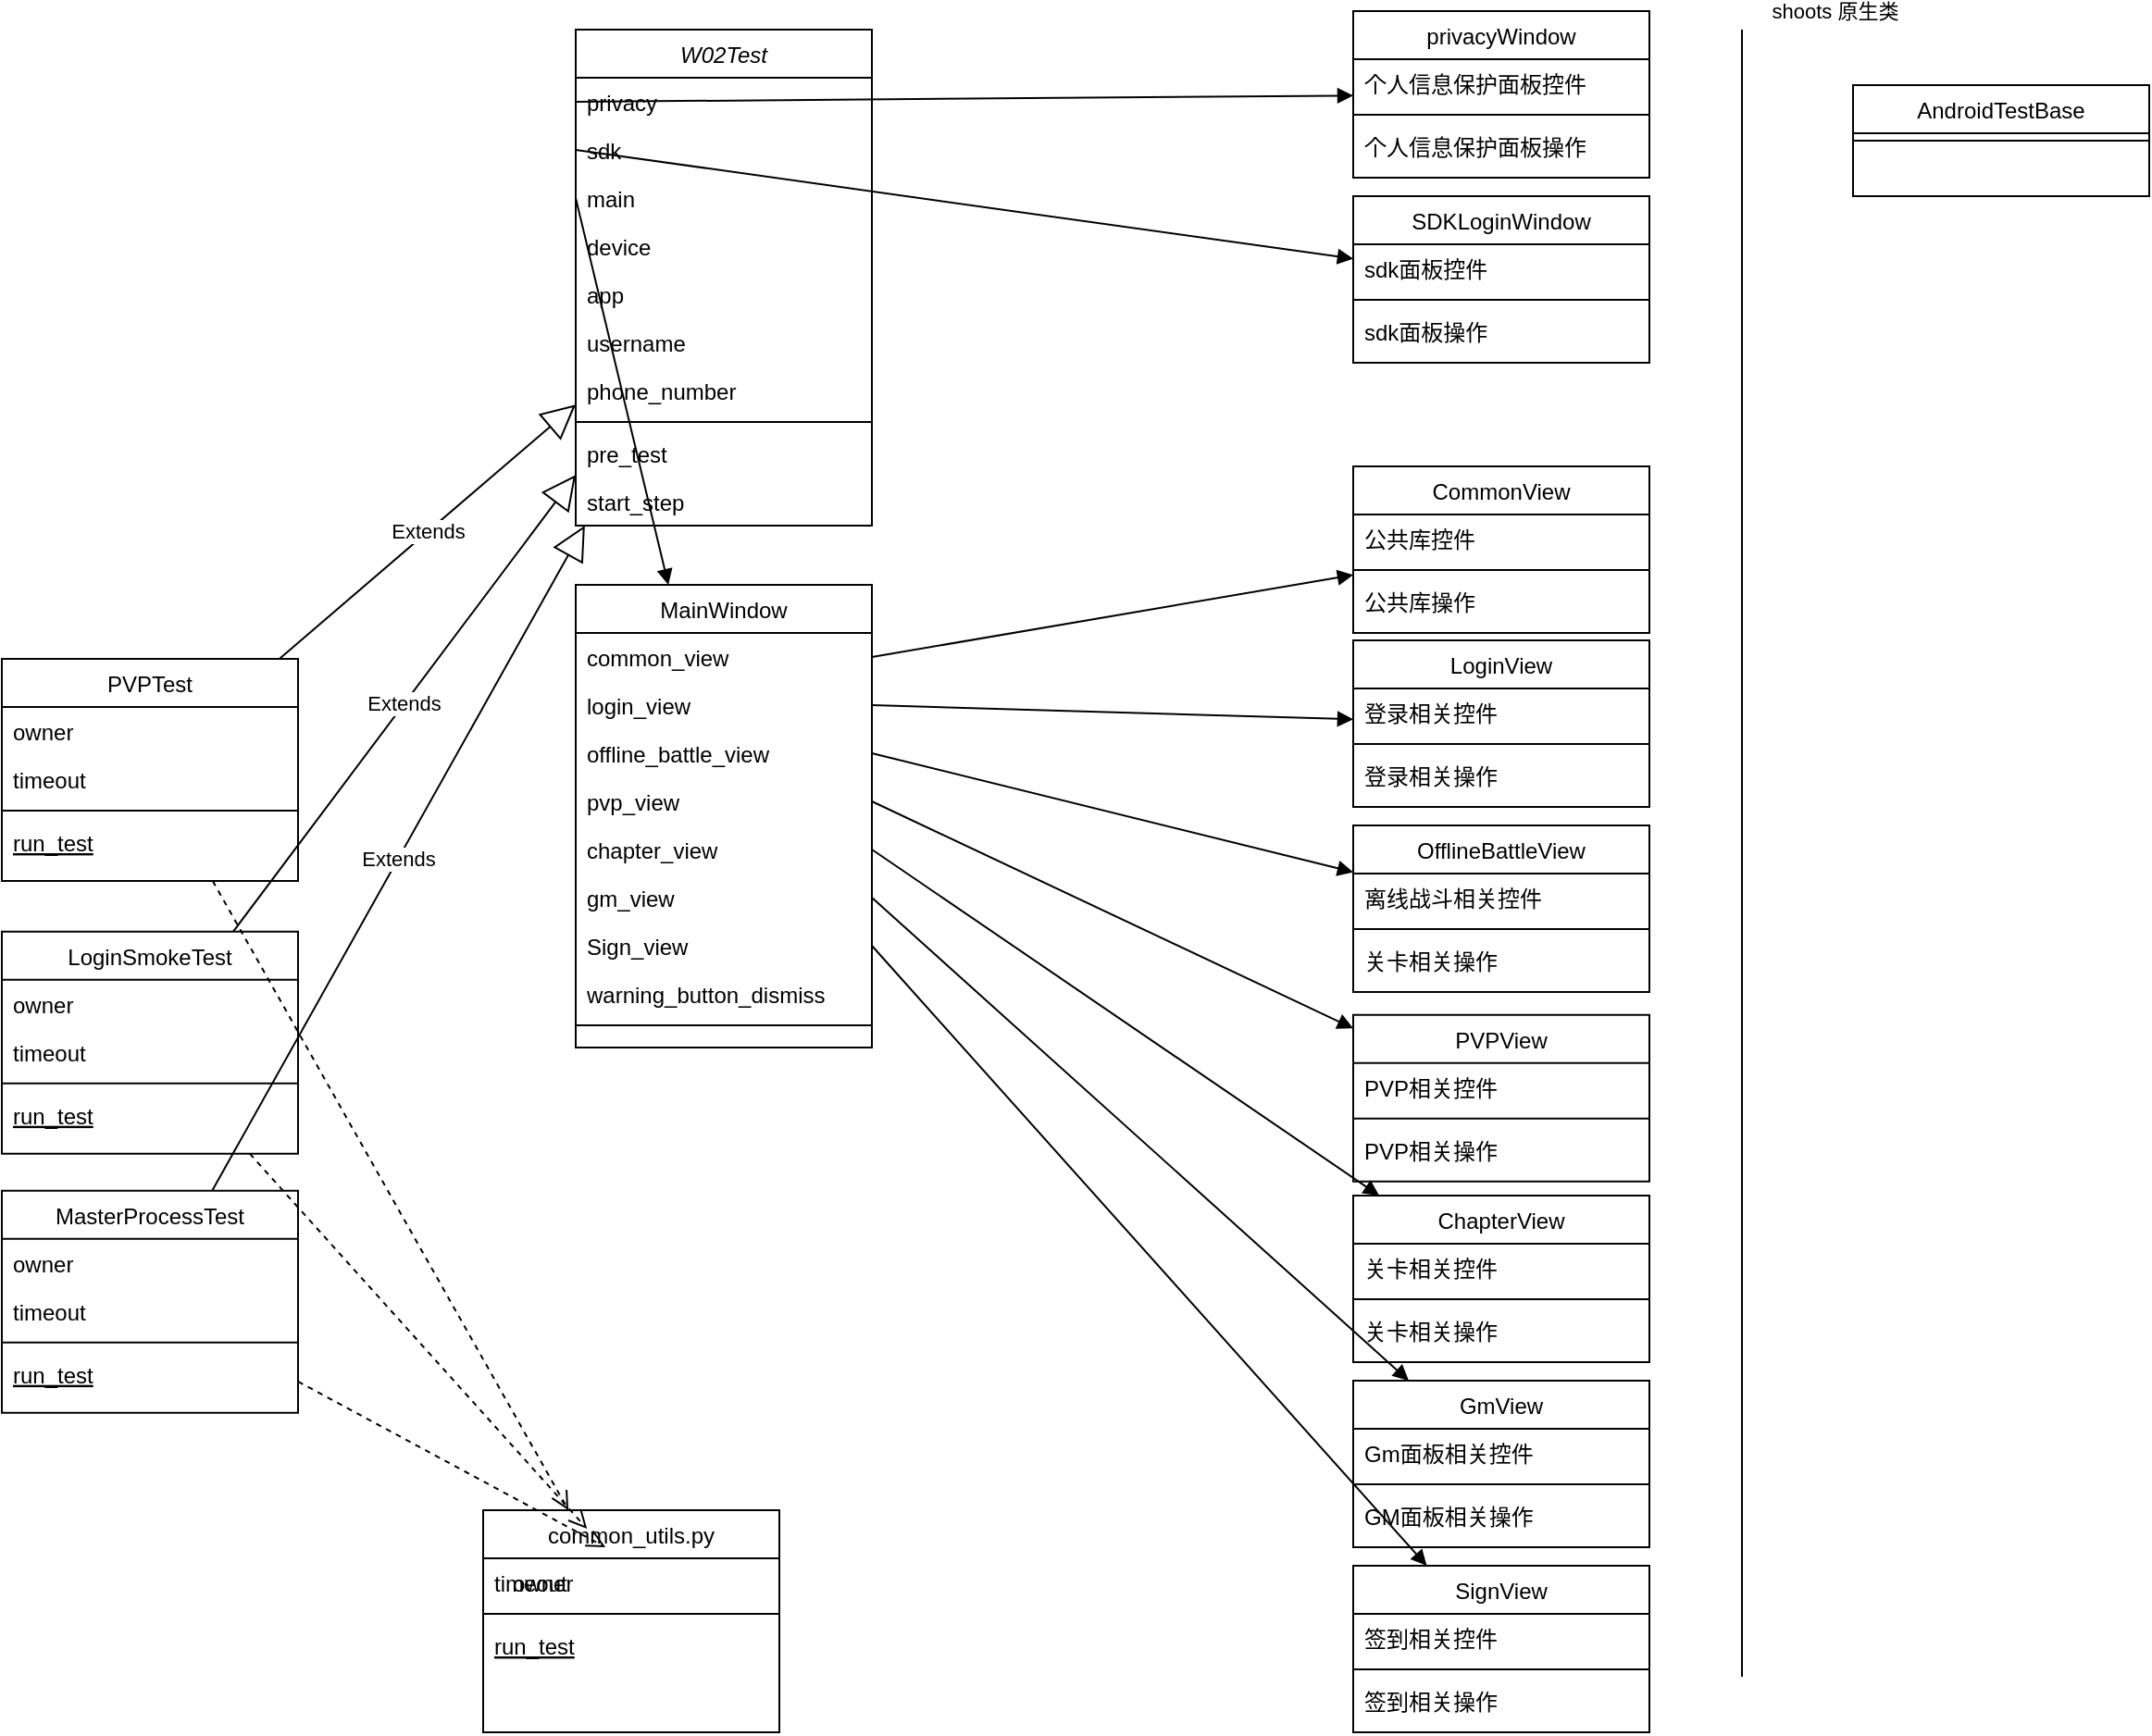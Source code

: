 <mxfile version="15.7.2" type="github">
  <diagram id="C5RBs43oDa-KdzZeNtuy" name="Page-1">
    <mxGraphModel dx="2889" dy="1154" grid="1" gridSize="10" guides="1" tooltips="1" connect="1" arrows="1" fold="1" page="1" pageScale="1" pageWidth="827" pageHeight="1169" math="0" shadow="0">
      <root>
        <mxCell id="WIyWlLk6GJQsqaUBKTNV-0" />
        <mxCell id="WIyWlLk6GJQsqaUBKTNV-1" parent="WIyWlLk6GJQsqaUBKTNV-0" />
        <mxCell id="zkfFHV4jXpPFQw0GAbJ--0" value="W02Test" style="swimlane;fontStyle=2;align=center;verticalAlign=top;childLayout=stackLayout;horizontal=1;startSize=26;horizontalStack=0;resizeParent=1;resizeLast=0;collapsible=1;marginBottom=0;rounded=0;shadow=0;strokeWidth=1;" parent="WIyWlLk6GJQsqaUBKTNV-1" vertex="1">
          <mxGeometry x="220" y="120" width="160" height="268" as="geometry">
            <mxRectangle x="230" y="140" width="160" height="26" as="alternateBounds" />
          </mxGeometry>
        </mxCell>
        <mxCell id="zkfFHV4jXpPFQw0GAbJ--1" value="privacy" style="text;align=left;verticalAlign=top;spacingLeft=4;spacingRight=4;overflow=hidden;rotatable=0;points=[[0,0.5],[1,0.5]];portConstraint=eastwest;" parent="zkfFHV4jXpPFQw0GAbJ--0" vertex="1">
          <mxGeometry y="26" width="160" height="26" as="geometry" />
        </mxCell>
        <mxCell id="zkfFHV4jXpPFQw0GAbJ--2" value="sdk" style="text;align=left;verticalAlign=top;spacingLeft=4;spacingRight=4;overflow=hidden;rotatable=0;points=[[0,0.5],[1,0.5]];portConstraint=eastwest;rounded=0;shadow=0;html=0;" parent="zkfFHV4jXpPFQw0GAbJ--0" vertex="1">
          <mxGeometry y="52" width="160" height="26" as="geometry" />
        </mxCell>
        <mxCell id="zkfFHV4jXpPFQw0GAbJ--3" value="main" style="text;align=left;verticalAlign=top;spacingLeft=4;spacingRight=4;overflow=hidden;rotatable=0;points=[[0,0.5],[1,0.5]];portConstraint=eastwest;rounded=0;shadow=0;html=0;" parent="zkfFHV4jXpPFQw0GAbJ--0" vertex="1">
          <mxGeometry y="78" width="160" height="26" as="geometry" />
        </mxCell>
        <mxCell id="FP9wu0z_1PRYk9KPwg8O-0" value="device" style="text;align=left;verticalAlign=top;spacingLeft=4;spacingRight=4;overflow=hidden;rotatable=0;points=[[0,0.5],[1,0.5]];portConstraint=eastwest;rounded=0;shadow=0;html=0;" vertex="1" parent="zkfFHV4jXpPFQw0GAbJ--0">
          <mxGeometry y="104" width="160" height="26" as="geometry" />
        </mxCell>
        <mxCell id="FP9wu0z_1PRYk9KPwg8O-1" value="app" style="text;align=left;verticalAlign=top;spacingLeft=4;spacingRight=4;overflow=hidden;rotatable=0;points=[[0,0.5],[1,0.5]];portConstraint=eastwest;rounded=0;shadow=0;html=0;" vertex="1" parent="zkfFHV4jXpPFQw0GAbJ--0">
          <mxGeometry y="130" width="160" height="26" as="geometry" />
        </mxCell>
        <mxCell id="FP9wu0z_1PRYk9KPwg8O-2" value="username" style="text;align=left;verticalAlign=top;spacingLeft=4;spacingRight=4;overflow=hidden;rotatable=0;points=[[0,0.5],[1,0.5]];portConstraint=eastwest;rounded=0;shadow=0;html=0;" vertex="1" parent="zkfFHV4jXpPFQw0GAbJ--0">
          <mxGeometry y="156" width="160" height="26" as="geometry" />
        </mxCell>
        <mxCell id="FP9wu0z_1PRYk9KPwg8O-3" value="phone_number" style="text;align=left;verticalAlign=top;spacingLeft=4;spacingRight=4;overflow=hidden;rotatable=0;points=[[0,0.5],[1,0.5]];portConstraint=eastwest;rounded=0;shadow=0;html=0;" vertex="1" parent="zkfFHV4jXpPFQw0GAbJ--0">
          <mxGeometry y="182" width="160" height="26" as="geometry" />
        </mxCell>
        <mxCell id="zkfFHV4jXpPFQw0GAbJ--4" value="" style="line;html=1;strokeWidth=1;align=left;verticalAlign=middle;spacingTop=-1;spacingLeft=3;spacingRight=3;rotatable=0;labelPosition=right;points=[];portConstraint=eastwest;" parent="zkfFHV4jXpPFQw0GAbJ--0" vertex="1">
          <mxGeometry y="208" width="160" height="8" as="geometry" />
        </mxCell>
        <mxCell id="zkfFHV4jXpPFQw0GAbJ--5" value="pre_test" style="text;align=left;verticalAlign=top;spacingLeft=4;spacingRight=4;overflow=hidden;rotatable=0;points=[[0,0.5],[1,0.5]];portConstraint=eastwest;" parent="zkfFHV4jXpPFQw0GAbJ--0" vertex="1">
          <mxGeometry y="216" width="160" height="26" as="geometry" />
        </mxCell>
        <mxCell id="FP9wu0z_1PRYk9KPwg8O-4" value="start_step" style="text;align=left;verticalAlign=top;spacingLeft=4;spacingRight=4;overflow=hidden;rotatable=0;points=[[0,0.5],[1,0.5]];portConstraint=eastwest;" vertex="1" parent="zkfFHV4jXpPFQw0GAbJ--0">
          <mxGeometry y="242" width="160" height="26" as="geometry" />
        </mxCell>
        <mxCell id="zkfFHV4jXpPFQw0GAbJ--6" value="PVPTest" style="swimlane;fontStyle=0;align=center;verticalAlign=top;childLayout=stackLayout;horizontal=1;startSize=26;horizontalStack=0;resizeParent=1;resizeLast=0;collapsible=1;marginBottom=0;rounded=0;shadow=0;strokeWidth=1;" parent="WIyWlLk6GJQsqaUBKTNV-1" vertex="1">
          <mxGeometry x="-90" y="460" width="160" height="120" as="geometry">
            <mxRectangle x="130" y="380" width="160" height="26" as="alternateBounds" />
          </mxGeometry>
        </mxCell>
        <mxCell id="zkfFHV4jXpPFQw0GAbJ--7" value="owner" style="text;align=left;verticalAlign=top;spacingLeft=4;spacingRight=4;overflow=hidden;rotatable=0;points=[[0,0.5],[1,0.5]];portConstraint=eastwest;" parent="zkfFHV4jXpPFQw0GAbJ--6" vertex="1">
          <mxGeometry y="26" width="160" height="26" as="geometry" />
        </mxCell>
        <mxCell id="zkfFHV4jXpPFQw0GAbJ--8" value="timeout" style="text;align=left;verticalAlign=top;spacingLeft=4;spacingRight=4;overflow=hidden;rotatable=0;points=[[0,0.5],[1,0.5]];portConstraint=eastwest;rounded=0;shadow=0;html=0;" parent="zkfFHV4jXpPFQw0GAbJ--6" vertex="1">
          <mxGeometry y="52" width="160" height="26" as="geometry" />
        </mxCell>
        <mxCell id="zkfFHV4jXpPFQw0GAbJ--9" value="" style="line;html=1;strokeWidth=1;align=left;verticalAlign=middle;spacingTop=-1;spacingLeft=3;spacingRight=3;rotatable=0;labelPosition=right;points=[];portConstraint=eastwest;" parent="zkfFHV4jXpPFQw0GAbJ--6" vertex="1">
          <mxGeometry y="78" width="160" height="8" as="geometry" />
        </mxCell>
        <mxCell id="zkfFHV4jXpPFQw0GAbJ--10" value="run_test" style="text;align=left;verticalAlign=top;spacingLeft=4;spacingRight=4;overflow=hidden;rotatable=0;points=[[0,0.5],[1,0.5]];portConstraint=eastwest;fontStyle=4" parent="zkfFHV4jXpPFQw0GAbJ--6" vertex="1">
          <mxGeometry y="86" width="160" height="26" as="geometry" />
        </mxCell>
        <mxCell id="zkfFHV4jXpPFQw0GAbJ--17" value="MainWindow" style="swimlane;fontStyle=0;align=center;verticalAlign=top;childLayout=stackLayout;horizontal=1;startSize=26;horizontalStack=0;resizeParent=1;resizeLast=0;collapsible=1;marginBottom=0;rounded=0;shadow=0;strokeWidth=1;" parent="WIyWlLk6GJQsqaUBKTNV-1" vertex="1">
          <mxGeometry x="220" y="420" width="160" height="250" as="geometry">
            <mxRectangle x="550" y="140" width="160" height="26" as="alternateBounds" />
          </mxGeometry>
        </mxCell>
        <mxCell id="zkfFHV4jXpPFQw0GAbJ--18" value="common_view" style="text;align=left;verticalAlign=top;spacingLeft=4;spacingRight=4;overflow=hidden;rotatable=0;points=[[0,0.5],[1,0.5]];portConstraint=eastwest;" parent="zkfFHV4jXpPFQw0GAbJ--17" vertex="1">
          <mxGeometry y="26" width="160" height="26" as="geometry" />
        </mxCell>
        <mxCell id="zkfFHV4jXpPFQw0GAbJ--19" value="login_view" style="text;align=left;verticalAlign=top;spacingLeft=4;spacingRight=4;overflow=hidden;rotatable=0;points=[[0,0.5],[1,0.5]];portConstraint=eastwest;rounded=0;shadow=0;html=0;" parent="zkfFHV4jXpPFQw0GAbJ--17" vertex="1">
          <mxGeometry y="52" width="160" height="26" as="geometry" />
        </mxCell>
        <mxCell id="zkfFHV4jXpPFQw0GAbJ--20" value="offline_battle_view" style="text;align=left;verticalAlign=top;spacingLeft=4;spacingRight=4;overflow=hidden;rotatable=0;points=[[0,0.5],[1,0.5]];portConstraint=eastwest;rounded=0;shadow=0;html=0;" parent="zkfFHV4jXpPFQw0GAbJ--17" vertex="1">
          <mxGeometry y="78" width="160" height="26" as="geometry" />
        </mxCell>
        <mxCell id="zkfFHV4jXpPFQw0GAbJ--21" value="pvp_view" style="text;align=left;verticalAlign=top;spacingLeft=4;spacingRight=4;overflow=hidden;rotatable=0;points=[[0,0.5],[1,0.5]];portConstraint=eastwest;rounded=0;shadow=0;html=0;" parent="zkfFHV4jXpPFQw0GAbJ--17" vertex="1">
          <mxGeometry y="104" width="160" height="26" as="geometry" />
        </mxCell>
        <mxCell id="zkfFHV4jXpPFQw0GAbJ--22" value="chapter_view" style="text;align=left;verticalAlign=top;spacingLeft=4;spacingRight=4;overflow=hidden;rotatable=0;points=[[0,0.5],[1,0.5]];portConstraint=eastwest;rounded=0;shadow=0;html=0;" parent="zkfFHV4jXpPFQw0GAbJ--17" vertex="1">
          <mxGeometry y="130" width="160" height="26" as="geometry" />
        </mxCell>
        <mxCell id="FP9wu0z_1PRYk9KPwg8O-25" value="gm_view" style="text;align=left;verticalAlign=top;spacingLeft=4;spacingRight=4;overflow=hidden;rotatable=0;points=[[0,0.5],[1,0.5]];portConstraint=eastwest;rounded=0;shadow=0;html=0;" vertex="1" parent="zkfFHV4jXpPFQw0GAbJ--17">
          <mxGeometry y="156" width="160" height="26" as="geometry" />
        </mxCell>
        <mxCell id="FP9wu0z_1PRYk9KPwg8O-26" value="Sign_view" style="text;align=left;verticalAlign=top;spacingLeft=4;spacingRight=4;overflow=hidden;rotatable=0;points=[[0,0.5],[1,0.5]];portConstraint=eastwest;rounded=0;shadow=0;html=0;" vertex="1" parent="zkfFHV4jXpPFQw0GAbJ--17">
          <mxGeometry y="182" width="160" height="26" as="geometry" />
        </mxCell>
        <mxCell id="FP9wu0z_1PRYk9KPwg8O-27" value="warning_button_dismiss" style="text;align=left;verticalAlign=top;spacingLeft=4;spacingRight=4;overflow=hidden;rotatable=0;points=[[0,0.5],[1,0.5]];portConstraint=eastwest;rounded=0;shadow=0;html=0;" vertex="1" parent="zkfFHV4jXpPFQw0GAbJ--17">
          <mxGeometry y="208" width="160" height="26" as="geometry" />
        </mxCell>
        <mxCell id="zkfFHV4jXpPFQw0GAbJ--23" value="" style="line;html=1;strokeWidth=1;align=left;verticalAlign=middle;spacingTop=-1;spacingLeft=3;spacingRight=3;rotatable=0;labelPosition=right;points=[];portConstraint=eastwest;" parent="zkfFHV4jXpPFQw0GAbJ--17" vertex="1">
          <mxGeometry y="234" width="160" height="8" as="geometry" />
        </mxCell>
        <mxCell id="FP9wu0z_1PRYk9KPwg8O-5" value="Extends" style="endArrow=block;endSize=16;endFill=0;html=1;rounded=0;" edge="1" parent="WIyWlLk6GJQsqaUBKTNV-1" source="zkfFHV4jXpPFQw0GAbJ--6" target="zkfFHV4jXpPFQw0GAbJ--0">
          <mxGeometry width="160" relative="1" as="geometry">
            <mxPoint x="330" y="530" as="sourcePoint" />
            <mxPoint x="490" y="530" as="targetPoint" />
          </mxGeometry>
        </mxCell>
        <mxCell id="FP9wu0z_1PRYk9KPwg8O-7" value="LoginSmokeTest" style="swimlane;fontStyle=0;align=center;verticalAlign=top;childLayout=stackLayout;horizontal=1;startSize=26;horizontalStack=0;resizeParent=1;resizeLast=0;collapsible=1;marginBottom=0;rounded=0;shadow=0;strokeWidth=1;" vertex="1" parent="WIyWlLk6GJQsqaUBKTNV-1">
          <mxGeometry x="-90" y="607.35" width="160" height="120" as="geometry">
            <mxRectangle x="130" y="380" width="160" height="26" as="alternateBounds" />
          </mxGeometry>
        </mxCell>
        <mxCell id="FP9wu0z_1PRYk9KPwg8O-8" value="owner" style="text;align=left;verticalAlign=top;spacingLeft=4;spacingRight=4;overflow=hidden;rotatable=0;points=[[0,0.5],[1,0.5]];portConstraint=eastwest;" vertex="1" parent="FP9wu0z_1PRYk9KPwg8O-7">
          <mxGeometry y="26" width="160" height="26" as="geometry" />
        </mxCell>
        <mxCell id="FP9wu0z_1PRYk9KPwg8O-9" value="timeout" style="text;align=left;verticalAlign=top;spacingLeft=4;spacingRight=4;overflow=hidden;rotatable=0;points=[[0,0.5],[1,0.5]];portConstraint=eastwest;rounded=0;shadow=0;html=0;" vertex="1" parent="FP9wu0z_1PRYk9KPwg8O-7">
          <mxGeometry y="52" width="160" height="26" as="geometry" />
        </mxCell>
        <mxCell id="FP9wu0z_1PRYk9KPwg8O-10" value="" style="line;html=1;strokeWidth=1;align=left;verticalAlign=middle;spacingTop=-1;spacingLeft=3;spacingRight=3;rotatable=0;labelPosition=right;points=[];portConstraint=eastwest;" vertex="1" parent="FP9wu0z_1PRYk9KPwg8O-7">
          <mxGeometry y="78" width="160" height="8" as="geometry" />
        </mxCell>
        <mxCell id="FP9wu0z_1PRYk9KPwg8O-11" value="run_test" style="text;align=left;verticalAlign=top;spacingLeft=4;spacingRight=4;overflow=hidden;rotatable=0;points=[[0,0.5],[1,0.5]];portConstraint=eastwest;fontStyle=4" vertex="1" parent="FP9wu0z_1PRYk9KPwg8O-7">
          <mxGeometry y="86" width="160" height="26" as="geometry" />
        </mxCell>
        <mxCell id="FP9wu0z_1PRYk9KPwg8O-12" value="Extends" style="endArrow=block;endSize=16;endFill=0;html=1;rounded=0;" edge="1" parent="WIyWlLk6GJQsqaUBKTNV-1" source="FP9wu0z_1PRYk9KPwg8O-7" target="zkfFHV4jXpPFQw0GAbJ--0">
          <mxGeometry width="160" relative="1" as="geometry">
            <mxPoint x="330" y="677.35" as="sourcePoint" />
            <mxPoint x="220" y="469.995" as="targetPoint" />
          </mxGeometry>
        </mxCell>
        <mxCell id="FP9wu0z_1PRYk9KPwg8O-13" value="MasterProcessTest" style="swimlane;fontStyle=0;align=center;verticalAlign=top;childLayout=stackLayout;horizontal=1;startSize=26;horizontalStack=0;resizeParent=1;resizeLast=0;collapsible=1;marginBottom=0;rounded=0;shadow=0;strokeWidth=1;" vertex="1" parent="WIyWlLk6GJQsqaUBKTNV-1">
          <mxGeometry x="-90" y="747.35" width="160" height="120" as="geometry">
            <mxRectangle x="130" y="380" width="160" height="26" as="alternateBounds" />
          </mxGeometry>
        </mxCell>
        <mxCell id="FP9wu0z_1PRYk9KPwg8O-14" value="owner" style="text;align=left;verticalAlign=top;spacingLeft=4;spacingRight=4;overflow=hidden;rotatable=0;points=[[0,0.5],[1,0.5]];portConstraint=eastwest;" vertex="1" parent="FP9wu0z_1PRYk9KPwg8O-13">
          <mxGeometry y="26" width="160" height="26" as="geometry" />
        </mxCell>
        <mxCell id="FP9wu0z_1PRYk9KPwg8O-15" value="timeout" style="text;align=left;verticalAlign=top;spacingLeft=4;spacingRight=4;overflow=hidden;rotatable=0;points=[[0,0.5],[1,0.5]];portConstraint=eastwest;rounded=0;shadow=0;html=0;" vertex="1" parent="FP9wu0z_1PRYk9KPwg8O-13">
          <mxGeometry y="52" width="160" height="26" as="geometry" />
        </mxCell>
        <mxCell id="FP9wu0z_1PRYk9KPwg8O-16" value="" style="line;html=1;strokeWidth=1;align=left;verticalAlign=middle;spacingTop=-1;spacingLeft=3;spacingRight=3;rotatable=0;labelPosition=right;points=[];portConstraint=eastwest;" vertex="1" parent="FP9wu0z_1PRYk9KPwg8O-13">
          <mxGeometry y="78" width="160" height="8" as="geometry" />
        </mxCell>
        <mxCell id="FP9wu0z_1PRYk9KPwg8O-17" value="run_test" style="text;align=left;verticalAlign=top;spacingLeft=4;spacingRight=4;overflow=hidden;rotatable=0;points=[[0,0.5],[1,0.5]];portConstraint=eastwest;fontStyle=4" vertex="1" parent="FP9wu0z_1PRYk9KPwg8O-13">
          <mxGeometry y="86" width="160" height="26" as="geometry" />
        </mxCell>
        <mxCell id="FP9wu0z_1PRYk9KPwg8O-18" value="Extends" style="endArrow=block;endSize=16;endFill=0;html=1;rounded=0;" edge="1" parent="WIyWlLk6GJQsqaUBKTNV-1" source="FP9wu0z_1PRYk9KPwg8O-13" target="zkfFHV4jXpPFQw0GAbJ--0">
          <mxGeometry width="160" relative="1" as="geometry">
            <mxPoint x="330" y="817.35" as="sourcePoint" />
            <mxPoint x="220" y="609.995" as="targetPoint" />
          </mxGeometry>
        </mxCell>
        <mxCell id="FP9wu0z_1PRYk9KPwg8O-19" value="common_utils.py" style="swimlane;fontStyle=0;align=center;verticalAlign=top;childLayout=stackLayout;horizontal=1;startSize=26;horizontalStack=0;resizeParent=1;resizeLast=0;collapsible=1;marginBottom=0;rounded=0;shadow=0;strokeWidth=1;" vertex="1" parent="WIyWlLk6GJQsqaUBKTNV-1">
          <mxGeometry x="170" y="920" width="160" height="120" as="geometry">
            <mxRectangle x="130" y="380" width="160" height="26" as="alternateBounds" />
          </mxGeometry>
        </mxCell>
        <mxCell id="FP9wu0z_1PRYk9KPwg8O-21" value="timeout" style="text;align=left;verticalAlign=top;spacingLeft=4;spacingRight=4;overflow=hidden;rotatable=0;points=[[0,0.5],[1,0.5]];portConstraint=eastwest;rounded=0;shadow=0;html=0;" vertex="1" parent="FP9wu0z_1PRYk9KPwg8O-19">
          <mxGeometry y="26" width="160" height="26" as="geometry" />
        </mxCell>
        <mxCell id="FP9wu0z_1PRYk9KPwg8O-22" value="" style="line;html=1;strokeWidth=1;align=left;verticalAlign=middle;spacingTop=-1;spacingLeft=3;spacingRight=3;rotatable=0;labelPosition=right;points=[];portConstraint=eastwest;" vertex="1" parent="FP9wu0z_1PRYk9KPwg8O-19">
          <mxGeometry y="52" width="160" height="8" as="geometry" />
        </mxCell>
        <mxCell id="FP9wu0z_1PRYk9KPwg8O-23" value="run_test" style="text;align=left;verticalAlign=top;spacingLeft=4;spacingRight=4;overflow=hidden;rotatable=0;points=[[0,0.5],[1,0.5]];portConstraint=eastwest;fontStyle=4" vertex="1" parent="FP9wu0z_1PRYk9KPwg8O-19">
          <mxGeometry y="60" width="160" height="26" as="geometry" />
        </mxCell>
        <mxCell id="FP9wu0z_1PRYk9KPwg8O-24" value="" style="html=1;verticalAlign=bottom;endArrow=open;dashed=1;endSize=8;rounded=0;" edge="1" parent="WIyWlLk6GJQsqaUBKTNV-1" source="zkfFHV4jXpPFQw0GAbJ--6" target="FP9wu0z_1PRYk9KPwg8O-19">
          <mxGeometry relative="1" as="geometry">
            <mxPoint x="450" y="530" as="sourcePoint" />
            <mxPoint x="370" y="530" as="targetPoint" />
          </mxGeometry>
        </mxCell>
        <mxCell id="FP9wu0z_1PRYk9KPwg8O-62" value="privacyWindow" style="swimlane;fontStyle=0;align=center;verticalAlign=top;childLayout=stackLayout;horizontal=1;startSize=26;horizontalStack=0;resizeParent=1;resizeLast=0;collapsible=1;marginBottom=0;rounded=0;shadow=0;strokeWidth=1;" vertex="1" parent="WIyWlLk6GJQsqaUBKTNV-1">
          <mxGeometry x="640" y="110" width="160" height="90" as="geometry">
            <mxRectangle x="550" y="140" width="160" height="26" as="alternateBounds" />
          </mxGeometry>
        </mxCell>
        <mxCell id="FP9wu0z_1PRYk9KPwg8O-63" value="个人信息保护面板控件" style="text;align=left;verticalAlign=top;spacingLeft=4;spacingRight=4;overflow=hidden;rotatable=0;points=[[0,0.5],[1,0.5]];portConstraint=eastwest;" vertex="1" parent="FP9wu0z_1PRYk9KPwg8O-62">
          <mxGeometry y="26" width="160" height="26" as="geometry" />
        </mxCell>
        <mxCell id="FP9wu0z_1PRYk9KPwg8O-71" value="" style="line;html=1;strokeWidth=1;align=left;verticalAlign=middle;spacingTop=-1;spacingLeft=3;spacingRight=3;rotatable=0;labelPosition=right;points=[];portConstraint=eastwest;" vertex="1" parent="FP9wu0z_1PRYk9KPwg8O-62">
          <mxGeometry y="52" width="160" height="8" as="geometry" />
        </mxCell>
        <mxCell id="FP9wu0z_1PRYk9KPwg8O-72" value="个人信息保护面板操作" style="text;align=left;verticalAlign=top;spacingLeft=4;spacingRight=4;overflow=hidden;rotatable=0;points=[[0,0.5],[1,0.5]];portConstraint=eastwest;" vertex="1" parent="FP9wu0z_1PRYk9KPwg8O-62">
          <mxGeometry y="60" width="160" height="26" as="geometry" />
        </mxCell>
        <mxCell id="FP9wu0z_1PRYk9KPwg8O-90" value="" style="html=1;verticalAlign=bottom;endArrow=block;rounded=0;exitX=0;exitY=0.5;exitDx=0;exitDy=0;startArrow=none;" edge="1" parent="WIyWlLk6GJQsqaUBKTNV-1" source="zkfFHV4jXpPFQw0GAbJ--1" target="FP9wu0z_1PRYk9KPwg8O-62">
          <mxGeometry width="80" relative="1" as="geometry">
            <mxPoint x="370" y="530" as="sourcePoint" />
            <mxPoint x="450" y="530" as="targetPoint" />
          </mxGeometry>
        </mxCell>
        <mxCell id="FP9wu0z_1PRYk9KPwg8O-91" value="" style="html=1;verticalAlign=bottom;endArrow=block;rounded=0;exitX=0;exitY=0.5;exitDx=0;exitDy=0;" edge="1" parent="WIyWlLk6GJQsqaUBKTNV-1" source="zkfFHV4jXpPFQw0GAbJ--3" target="zkfFHV4jXpPFQw0GAbJ--17">
          <mxGeometry width="80" relative="1" as="geometry">
            <mxPoint x="230" y="204.8" as="sourcePoint" />
            <mxPoint x="750" y="210.0" as="targetPoint" />
          </mxGeometry>
        </mxCell>
        <mxCell id="FP9wu0z_1PRYk9KPwg8O-92" value="" style="html=1;verticalAlign=bottom;endArrow=block;rounded=0;exitX=0;exitY=0.5;exitDx=0;exitDy=0;" edge="1" parent="WIyWlLk6GJQsqaUBKTNV-1" source="zkfFHV4jXpPFQw0GAbJ--2" target="FP9wu0z_1PRYk9KPwg8O-86">
          <mxGeometry width="80" relative="1" as="geometry">
            <mxPoint x="240" y="179" as="sourcePoint" />
            <mxPoint x="760" y="184.2" as="targetPoint" />
          </mxGeometry>
        </mxCell>
        <mxCell id="FP9wu0z_1PRYk9KPwg8O-86" value="SDKLoginWindow" style="swimlane;fontStyle=0;align=center;verticalAlign=top;childLayout=stackLayout;horizontal=1;startSize=26;horizontalStack=0;resizeParent=1;resizeLast=0;collapsible=1;marginBottom=0;rounded=0;shadow=0;strokeWidth=1;" vertex="1" parent="WIyWlLk6GJQsqaUBKTNV-1">
          <mxGeometry x="640" y="210" width="160" height="90" as="geometry">
            <mxRectangle x="550" y="140" width="160" height="26" as="alternateBounds" />
          </mxGeometry>
        </mxCell>
        <mxCell id="FP9wu0z_1PRYk9KPwg8O-87" value="sdk面板控件" style="text;align=left;verticalAlign=top;spacingLeft=4;spacingRight=4;overflow=hidden;rotatable=0;points=[[0,0.5],[1,0.5]];portConstraint=eastwest;" vertex="1" parent="FP9wu0z_1PRYk9KPwg8O-86">
          <mxGeometry y="26" width="160" height="26" as="geometry" />
        </mxCell>
        <mxCell id="FP9wu0z_1PRYk9KPwg8O-88" value="" style="line;html=1;strokeWidth=1;align=left;verticalAlign=middle;spacingTop=-1;spacingLeft=3;spacingRight=3;rotatable=0;labelPosition=right;points=[];portConstraint=eastwest;" vertex="1" parent="FP9wu0z_1PRYk9KPwg8O-86">
          <mxGeometry y="52" width="160" height="8" as="geometry" />
        </mxCell>
        <mxCell id="FP9wu0z_1PRYk9KPwg8O-89" value="sdk面板操作" style="text;align=left;verticalAlign=top;spacingLeft=4;spacingRight=4;overflow=hidden;rotatable=0;points=[[0,0.5],[1,0.5]];portConstraint=eastwest;" vertex="1" parent="FP9wu0z_1PRYk9KPwg8O-86">
          <mxGeometry y="60" width="160" height="26" as="geometry" />
        </mxCell>
        <mxCell id="FP9wu0z_1PRYk9KPwg8O-96" value="ChapterView" style="swimlane;fontStyle=0;align=center;verticalAlign=top;childLayout=stackLayout;horizontal=1;startSize=26;horizontalStack=0;resizeParent=1;resizeLast=0;collapsible=1;marginBottom=0;rounded=0;shadow=0;strokeWidth=1;" vertex="1" parent="WIyWlLk6GJQsqaUBKTNV-1">
          <mxGeometry x="640" y="750" width="160" height="90" as="geometry">
            <mxRectangle x="550" y="140" width="160" height="26" as="alternateBounds" />
          </mxGeometry>
        </mxCell>
        <mxCell id="FP9wu0z_1PRYk9KPwg8O-97" value="关卡相关控件" style="text;align=left;verticalAlign=top;spacingLeft=4;spacingRight=4;overflow=hidden;rotatable=0;points=[[0,0.5],[1,0.5]];portConstraint=eastwest;" vertex="1" parent="FP9wu0z_1PRYk9KPwg8O-96">
          <mxGeometry y="26" width="160" height="26" as="geometry" />
        </mxCell>
        <mxCell id="FP9wu0z_1PRYk9KPwg8O-98" value="" style="line;html=1;strokeWidth=1;align=left;verticalAlign=middle;spacingTop=-1;spacingLeft=3;spacingRight=3;rotatable=0;labelPosition=right;points=[];portConstraint=eastwest;" vertex="1" parent="FP9wu0z_1PRYk9KPwg8O-96">
          <mxGeometry y="52" width="160" height="8" as="geometry" />
        </mxCell>
        <mxCell id="FP9wu0z_1PRYk9KPwg8O-99" value="关卡相关操作" style="text;align=left;verticalAlign=top;spacingLeft=4;spacingRight=4;overflow=hidden;rotatable=0;points=[[0,0.5],[1,0.5]];portConstraint=eastwest;" vertex="1" parent="FP9wu0z_1PRYk9KPwg8O-96">
          <mxGeometry y="60" width="160" height="26" as="geometry" />
        </mxCell>
        <mxCell id="FP9wu0z_1PRYk9KPwg8O-100" value="GmView" style="swimlane;fontStyle=0;align=center;verticalAlign=top;childLayout=stackLayout;horizontal=1;startSize=26;horizontalStack=0;resizeParent=1;resizeLast=0;collapsible=1;marginBottom=0;rounded=0;shadow=0;strokeWidth=1;" vertex="1" parent="WIyWlLk6GJQsqaUBKTNV-1">
          <mxGeometry x="640" y="850" width="160" height="90" as="geometry">
            <mxRectangle x="550" y="140" width="160" height="26" as="alternateBounds" />
          </mxGeometry>
        </mxCell>
        <mxCell id="FP9wu0z_1PRYk9KPwg8O-101" value="Gm面板相关控件" style="text;align=left;verticalAlign=top;spacingLeft=4;spacingRight=4;overflow=hidden;rotatable=0;points=[[0,0.5],[1,0.5]];portConstraint=eastwest;" vertex="1" parent="FP9wu0z_1PRYk9KPwg8O-100">
          <mxGeometry y="26" width="160" height="26" as="geometry" />
        </mxCell>
        <mxCell id="FP9wu0z_1PRYk9KPwg8O-102" value="" style="line;html=1;strokeWidth=1;align=left;verticalAlign=middle;spacingTop=-1;spacingLeft=3;spacingRight=3;rotatable=0;labelPosition=right;points=[];portConstraint=eastwest;" vertex="1" parent="FP9wu0z_1PRYk9KPwg8O-100">
          <mxGeometry y="52" width="160" height="8" as="geometry" />
        </mxCell>
        <mxCell id="FP9wu0z_1PRYk9KPwg8O-103" value="GM面板相关操作" style="text;align=left;verticalAlign=top;spacingLeft=4;spacingRight=4;overflow=hidden;rotatable=0;points=[[0,0.5],[1,0.5]];portConstraint=eastwest;" vertex="1" parent="FP9wu0z_1PRYk9KPwg8O-100">
          <mxGeometry y="60" width="160" height="26" as="geometry" />
        </mxCell>
        <mxCell id="FP9wu0z_1PRYk9KPwg8O-104" value="LoginView" style="swimlane;fontStyle=0;align=center;verticalAlign=top;childLayout=stackLayout;horizontal=1;startSize=26;horizontalStack=0;resizeParent=1;resizeLast=0;collapsible=1;marginBottom=0;rounded=0;shadow=0;strokeWidth=1;" vertex="1" parent="WIyWlLk6GJQsqaUBKTNV-1">
          <mxGeometry x="640" y="450" width="160" height="90" as="geometry">
            <mxRectangle x="550" y="140" width="160" height="26" as="alternateBounds" />
          </mxGeometry>
        </mxCell>
        <mxCell id="FP9wu0z_1PRYk9KPwg8O-105" value="登录相关控件" style="text;align=left;verticalAlign=top;spacingLeft=4;spacingRight=4;overflow=hidden;rotatable=0;points=[[0,0.5],[1,0.5]];portConstraint=eastwest;" vertex="1" parent="FP9wu0z_1PRYk9KPwg8O-104">
          <mxGeometry y="26" width="160" height="26" as="geometry" />
        </mxCell>
        <mxCell id="FP9wu0z_1PRYk9KPwg8O-106" value="" style="line;html=1;strokeWidth=1;align=left;verticalAlign=middle;spacingTop=-1;spacingLeft=3;spacingRight=3;rotatable=0;labelPosition=right;points=[];portConstraint=eastwest;" vertex="1" parent="FP9wu0z_1PRYk9KPwg8O-104">
          <mxGeometry y="52" width="160" height="8" as="geometry" />
        </mxCell>
        <mxCell id="FP9wu0z_1PRYk9KPwg8O-107" value="登录相关操作" style="text;align=left;verticalAlign=top;spacingLeft=4;spacingRight=4;overflow=hidden;rotatable=0;points=[[0,0.5],[1,0.5]];portConstraint=eastwest;" vertex="1" parent="FP9wu0z_1PRYk9KPwg8O-104">
          <mxGeometry y="60" width="160" height="26" as="geometry" />
        </mxCell>
        <mxCell id="FP9wu0z_1PRYk9KPwg8O-108" value="OfflineBattleView" style="swimlane;fontStyle=0;align=center;verticalAlign=top;childLayout=stackLayout;horizontal=1;startSize=26;horizontalStack=0;resizeParent=1;resizeLast=0;collapsible=1;marginBottom=0;rounded=0;shadow=0;strokeWidth=1;" vertex="1" parent="WIyWlLk6GJQsqaUBKTNV-1">
          <mxGeometry x="640" y="550" width="160" height="90" as="geometry">
            <mxRectangle x="550" y="140" width="160" height="26" as="alternateBounds" />
          </mxGeometry>
        </mxCell>
        <mxCell id="FP9wu0z_1PRYk9KPwg8O-109" value="离线战斗相关控件" style="text;align=left;verticalAlign=top;spacingLeft=4;spacingRight=4;overflow=hidden;rotatable=0;points=[[0,0.5],[1,0.5]];portConstraint=eastwest;" vertex="1" parent="FP9wu0z_1PRYk9KPwg8O-108">
          <mxGeometry y="26" width="160" height="26" as="geometry" />
        </mxCell>
        <mxCell id="FP9wu0z_1PRYk9KPwg8O-110" value="" style="line;html=1;strokeWidth=1;align=left;verticalAlign=middle;spacingTop=-1;spacingLeft=3;spacingRight=3;rotatable=0;labelPosition=right;points=[];portConstraint=eastwest;" vertex="1" parent="FP9wu0z_1PRYk9KPwg8O-108">
          <mxGeometry y="52" width="160" height="8" as="geometry" />
        </mxCell>
        <mxCell id="FP9wu0z_1PRYk9KPwg8O-111" value="关卡相关操作" style="text;align=left;verticalAlign=top;spacingLeft=4;spacingRight=4;overflow=hidden;rotatable=0;points=[[0,0.5],[1,0.5]];portConstraint=eastwest;" vertex="1" parent="FP9wu0z_1PRYk9KPwg8O-108">
          <mxGeometry y="60" width="160" height="26" as="geometry" />
        </mxCell>
        <mxCell id="FP9wu0z_1PRYk9KPwg8O-112" value="PVPView" style="swimlane;fontStyle=0;align=center;verticalAlign=top;childLayout=stackLayout;horizontal=1;startSize=26;horizontalStack=0;resizeParent=1;resizeLast=0;collapsible=1;marginBottom=0;rounded=0;shadow=0;strokeWidth=1;" vertex="1" parent="WIyWlLk6GJQsqaUBKTNV-1">
          <mxGeometry x="640" y="652.35" width="160" height="90" as="geometry">
            <mxRectangle x="550" y="140" width="160" height="26" as="alternateBounds" />
          </mxGeometry>
        </mxCell>
        <mxCell id="FP9wu0z_1PRYk9KPwg8O-113" value="PVP相关控件" style="text;align=left;verticalAlign=top;spacingLeft=4;spacingRight=4;overflow=hidden;rotatable=0;points=[[0,0.5],[1,0.5]];portConstraint=eastwest;" vertex="1" parent="FP9wu0z_1PRYk9KPwg8O-112">
          <mxGeometry y="26" width="160" height="26" as="geometry" />
        </mxCell>
        <mxCell id="FP9wu0z_1PRYk9KPwg8O-114" value="" style="line;html=1;strokeWidth=1;align=left;verticalAlign=middle;spacingTop=-1;spacingLeft=3;spacingRight=3;rotatable=0;labelPosition=right;points=[];portConstraint=eastwest;" vertex="1" parent="FP9wu0z_1PRYk9KPwg8O-112">
          <mxGeometry y="52" width="160" height="8" as="geometry" />
        </mxCell>
        <mxCell id="FP9wu0z_1PRYk9KPwg8O-115" value="PVP相关操作" style="text;align=left;verticalAlign=top;spacingLeft=4;spacingRight=4;overflow=hidden;rotatable=0;points=[[0,0.5],[1,0.5]];portConstraint=eastwest;" vertex="1" parent="FP9wu0z_1PRYk9KPwg8O-112">
          <mxGeometry y="60" width="160" height="26" as="geometry" />
        </mxCell>
        <mxCell id="FP9wu0z_1PRYk9KPwg8O-116" value="SignView" style="swimlane;fontStyle=0;align=center;verticalAlign=top;childLayout=stackLayout;horizontal=1;startSize=26;horizontalStack=0;resizeParent=1;resizeLast=0;collapsible=1;marginBottom=0;rounded=0;shadow=0;strokeWidth=1;" vertex="1" parent="WIyWlLk6GJQsqaUBKTNV-1">
          <mxGeometry x="640" y="950" width="160" height="90" as="geometry">
            <mxRectangle x="550" y="140" width="160" height="26" as="alternateBounds" />
          </mxGeometry>
        </mxCell>
        <mxCell id="FP9wu0z_1PRYk9KPwg8O-117" value="签到相关控件" style="text;align=left;verticalAlign=top;spacingLeft=4;spacingRight=4;overflow=hidden;rotatable=0;points=[[0,0.5],[1,0.5]];portConstraint=eastwest;" vertex="1" parent="FP9wu0z_1PRYk9KPwg8O-116">
          <mxGeometry y="26" width="160" height="26" as="geometry" />
        </mxCell>
        <mxCell id="FP9wu0z_1PRYk9KPwg8O-118" value="" style="line;html=1;strokeWidth=1;align=left;verticalAlign=middle;spacingTop=-1;spacingLeft=3;spacingRight=3;rotatable=0;labelPosition=right;points=[];portConstraint=eastwest;" vertex="1" parent="FP9wu0z_1PRYk9KPwg8O-116">
          <mxGeometry y="52" width="160" height="8" as="geometry" />
        </mxCell>
        <mxCell id="FP9wu0z_1PRYk9KPwg8O-119" value="签到相关操作" style="text;align=left;verticalAlign=top;spacingLeft=4;spacingRight=4;overflow=hidden;rotatable=0;points=[[0,0.5],[1,0.5]];portConstraint=eastwest;" vertex="1" parent="FP9wu0z_1PRYk9KPwg8O-116">
          <mxGeometry y="60" width="160" height="26" as="geometry" />
        </mxCell>
        <mxCell id="FP9wu0z_1PRYk9KPwg8O-120" value="CommonView" style="swimlane;fontStyle=0;align=center;verticalAlign=top;childLayout=stackLayout;horizontal=1;startSize=26;horizontalStack=0;resizeParent=1;resizeLast=0;collapsible=1;marginBottom=0;rounded=0;shadow=0;strokeWidth=1;" vertex="1" parent="WIyWlLk6GJQsqaUBKTNV-1">
          <mxGeometry x="640" y="356" width="160" height="90" as="geometry">
            <mxRectangle x="550" y="140" width="160" height="26" as="alternateBounds" />
          </mxGeometry>
        </mxCell>
        <mxCell id="FP9wu0z_1PRYk9KPwg8O-121" value="公共库控件" style="text;align=left;verticalAlign=top;spacingLeft=4;spacingRight=4;overflow=hidden;rotatable=0;points=[[0,0.5],[1,0.5]];portConstraint=eastwest;" vertex="1" parent="FP9wu0z_1PRYk9KPwg8O-120">
          <mxGeometry y="26" width="160" height="26" as="geometry" />
        </mxCell>
        <mxCell id="FP9wu0z_1PRYk9KPwg8O-122" value="" style="line;html=1;strokeWidth=1;align=left;verticalAlign=middle;spacingTop=-1;spacingLeft=3;spacingRight=3;rotatable=0;labelPosition=right;points=[];portConstraint=eastwest;" vertex="1" parent="FP9wu0z_1PRYk9KPwg8O-120">
          <mxGeometry y="52" width="160" height="8" as="geometry" />
        </mxCell>
        <mxCell id="FP9wu0z_1PRYk9KPwg8O-123" value="公共库操作" style="text;align=left;verticalAlign=top;spacingLeft=4;spacingRight=4;overflow=hidden;rotatable=0;points=[[0,0.5],[1,0.5]];portConstraint=eastwest;" vertex="1" parent="FP9wu0z_1PRYk9KPwg8O-120">
          <mxGeometry y="60" width="160" height="26" as="geometry" />
        </mxCell>
        <mxCell id="FP9wu0z_1PRYk9KPwg8O-124" value="" style="html=1;verticalAlign=bottom;endArrow=block;rounded=0;exitX=1;exitY=0.5;exitDx=0;exitDy=0;" edge="1" parent="WIyWlLk6GJQsqaUBKTNV-1" source="zkfFHV4jXpPFQw0GAbJ--18" target="FP9wu0z_1PRYk9KPwg8O-120">
          <mxGeometry width="80" relative="1" as="geometry">
            <mxPoint x="230" y="195" as="sourcePoint" />
            <mxPoint x="760" y="247.131" as="targetPoint" />
          </mxGeometry>
        </mxCell>
        <mxCell id="FP9wu0z_1PRYk9KPwg8O-125" value="" style="html=1;verticalAlign=bottom;endArrow=block;rounded=0;exitX=1;exitY=0.5;exitDx=0;exitDy=0;" edge="1" parent="WIyWlLk6GJQsqaUBKTNV-1" source="zkfFHV4jXpPFQw0GAbJ--19" target="FP9wu0z_1PRYk9KPwg8O-104">
          <mxGeometry width="80" relative="1" as="geometry">
            <mxPoint x="424" y="289" as="sourcePoint" />
            <mxPoint x="285.538" y="690" as="targetPoint" />
          </mxGeometry>
        </mxCell>
        <mxCell id="FP9wu0z_1PRYk9KPwg8O-126" value="" style="html=1;verticalAlign=bottom;endArrow=block;rounded=0;exitX=1;exitY=0.5;exitDx=0;exitDy=0;" edge="1" parent="WIyWlLk6GJQsqaUBKTNV-1" source="zkfFHV4jXpPFQw0GAbJ--20" target="FP9wu0z_1PRYk9KPwg8O-108">
          <mxGeometry width="80" relative="1" as="geometry">
            <mxPoint x="434" y="299" as="sourcePoint" />
            <mxPoint x="295.538" y="700" as="targetPoint" />
          </mxGeometry>
        </mxCell>
        <mxCell id="FP9wu0z_1PRYk9KPwg8O-127" value="" style="html=1;verticalAlign=bottom;endArrow=block;rounded=0;exitX=1;exitY=0.5;exitDx=0;exitDy=0;" edge="1" parent="WIyWlLk6GJQsqaUBKTNV-1" source="zkfFHV4jXpPFQw0GAbJ--21" target="FP9wu0z_1PRYk9KPwg8O-112">
          <mxGeometry width="80" relative="1" as="geometry">
            <mxPoint x="444" y="309" as="sourcePoint" />
            <mxPoint x="305.538" y="710" as="targetPoint" />
          </mxGeometry>
        </mxCell>
        <mxCell id="FP9wu0z_1PRYk9KPwg8O-128" value="" style="html=1;verticalAlign=bottom;endArrow=block;rounded=0;exitX=1;exitY=0.5;exitDx=0;exitDy=0;" edge="1" parent="WIyWlLk6GJQsqaUBKTNV-1" source="zkfFHV4jXpPFQw0GAbJ--22" target="FP9wu0z_1PRYk9KPwg8O-96">
          <mxGeometry width="80" relative="1" as="geometry">
            <mxPoint x="454" y="319" as="sourcePoint" />
            <mxPoint x="315.538" y="720" as="targetPoint" />
          </mxGeometry>
        </mxCell>
        <mxCell id="FP9wu0z_1PRYk9KPwg8O-129" value="" style="html=1;verticalAlign=bottom;endArrow=block;rounded=0;exitX=1;exitY=0.5;exitDx=0;exitDy=0;" edge="1" parent="WIyWlLk6GJQsqaUBKTNV-1" source="FP9wu0z_1PRYk9KPwg8O-25" target="FP9wu0z_1PRYk9KPwg8O-100">
          <mxGeometry width="80" relative="1" as="geometry">
            <mxPoint x="390" y="573" as="sourcePoint" />
            <mxPoint x="640" y="606.598" as="targetPoint" />
          </mxGeometry>
        </mxCell>
        <mxCell id="FP9wu0z_1PRYk9KPwg8O-130" value="" style="html=1;verticalAlign=bottom;endArrow=block;rounded=0;exitX=1;exitY=0.5;exitDx=0;exitDy=0;" edge="1" parent="WIyWlLk6GJQsqaUBKTNV-1" source="FP9wu0z_1PRYk9KPwg8O-26" target="FP9wu0z_1PRYk9KPwg8O-116">
          <mxGeometry width="80" relative="1" as="geometry">
            <mxPoint x="269" y="727.35" as="sourcePoint" />
            <mxPoint x="559" y="988.35" as="targetPoint" />
          </mxGeometry>
        </mxCell>
        <mxCell id="FP9wu0z_1PRYk9KPwg8O-131" value="" style="html=1;verticalAlign=bottom;endArrow=open;dashed=1;endSize=8;rounded=0;" edge="1" parent="WIyWlLk6GJQsqaUBKTNV-1" source="FP9wu0z_1PRYk9KPwg8O-7">
          <mxGeometry relative="1" as="geometry">
            <mxPoint x="33.913" y="590" as="sourcePoint" />
            <mxPoint x="226.087" y="930" as="targetPoint" />
          </mxGeometry>
        </mxCell>
        <mxCell id="FP9wu0z_1PRYk9KPwg8O-132" value="" style="html=1;verticalAlign=bottom;endArrow=open;dashed=1;endSize=8;rounded=0;" edge="1" parent="WIyWlLk6GJQsqaUBKTNV-1" source="FP9wu0z_1PRYk9KPwg8O-13">
          <mxGeometry relative="1" as="geometry">
            <mxPoint x="43.913" y="600" as="sourcePoint" />
            <mxPoint x="236.087" y="940" as="targetPoint" />
          </mxGeometry>
        </mxCell>
        <mxCell id="FP9wu0z_1PRYk9KPwg8O-20" value="owner" style="text;align=left;verticalAlign=top;spacingLeft=4;spacingRight=4;overflow=hidden;rotatable=0;points=[[0,0.5],[1,0.5]];portConstraint=eastwest;" vertex="1" parent="WIyWlLk6GJQsqaUBKTNV-1">
          <mxGeometry x="180" y="946" width="160" height="26" as="geometry" />
        </mxCell>
        <mxCell id="FP9wu0z_1PRYk9KPwg8O-133" value="AndroidTestBase" style="swimlane;fontStyle=0;align=center;verticalAlign=top;childLayout=stackLayout;horizontal=1;startSize=26;horizontalStack=0;resizeParent=1;resizeLast=0;collapsible=1;marginBottom=0;rounded=0;shadow=0;strokeWidth=1;" vertex="1" parent="WIyWlLk6GJQsqaUBKTNV-1">
          <mxGeometry x="910" y="150" width="160" height="60" as="geometry">
            <mxRectangle x="550" y="140" width="160" height="26" as="alternateBounds" />
          </mxGeometry>
        </mxCell>
        <mxCell id="FP9wu0z_1PRYk9KPwg8O-135" value="" style="line;html=1;strokeWidth=1;align=left;verticalAlign=middle;spacingTop=-1;spacingLeft=3;spacingRight=3;rotatable=0;labelPosition=right;points=[];portConstraint=eastwest;" vertex="1" parent="FP9wu0z_1PRYk9KPwg8O-133">
          <mxGeometry y="26" width="160" height="8" as="geometry" />
        </mxCell>
        <mxCell id="FP9wu0z_1PRYk9KPwg8O-140" value="" style="endArrow=none;html=1;rounded=0;" edge="1" parent="WIyWlLk6GJQsqaUBKTNV-1">
          <mxGeometry width="50" height="50" relative="1" as="geometry">
            <mxPoint x="850" y="1010" as="sourcePoint" />
            <mxPoint x="850" y="120" as="targetPoint" />
          </mxGeometry>
        </mxCell>
        <mxCell id="FP9wu0z_1PRYk9KPwg8O-141" value="shoots 原生类" style="edgeLabel;html=1;align=center;verticalAlign=middle;resizable=0;points=[];" vertex="1" connectable="0" parent="FP9wu0z_1PRYk9KPwg8O-140">
          <mxGeometry x="-0.112" y="2" relative="1" as="geometry">
            <mxPoint x="52" y="-505" as="offset" />
          </mxGeometry>
        </mxCell>
      </root>
    </mxGraphModel>
  </diagram>
</mxfile>
